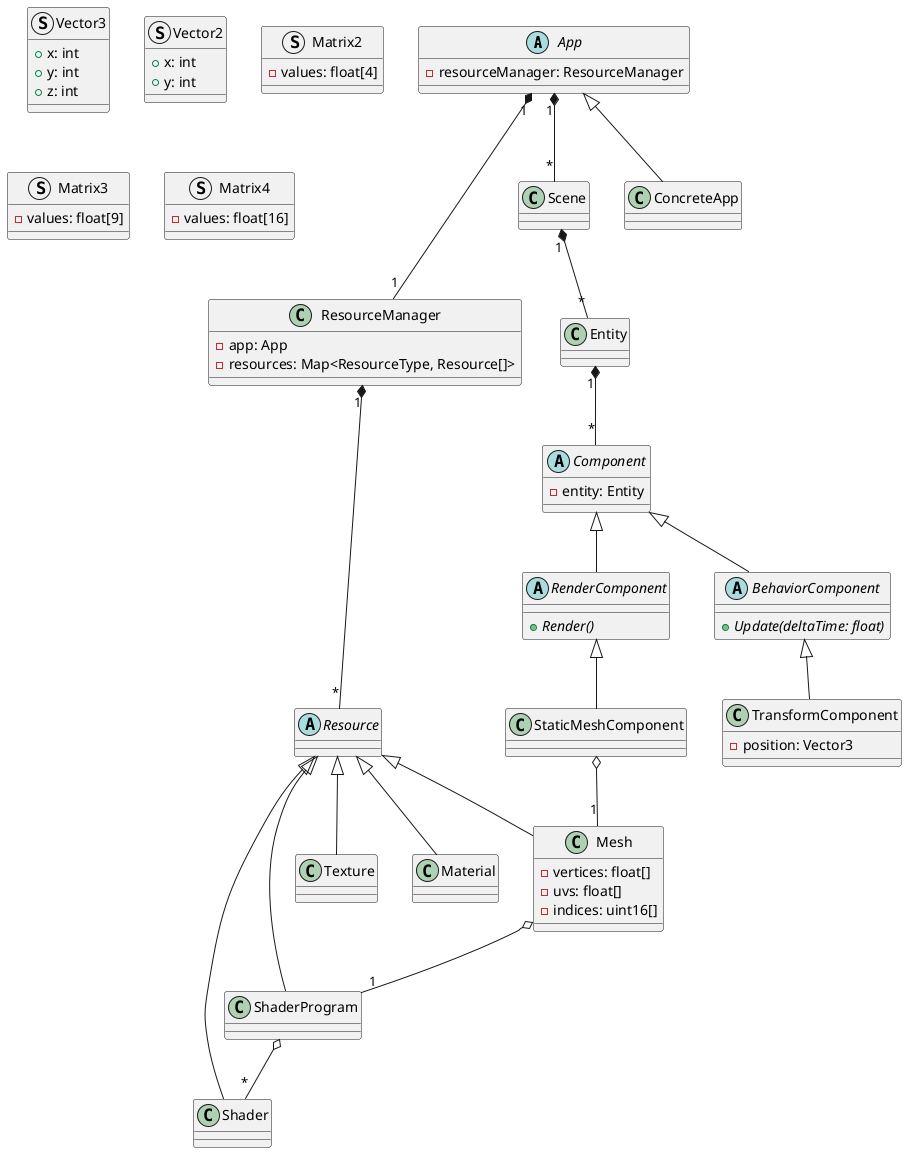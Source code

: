 @startuml

abstract class App {
    -resourceManager: ResourceManager
}

class ResourceManager {
    -app: App
    -resources: Map<ResourceType, Resource[]>
}

class ConcreteApp {

}

class Scene {

}

class Entity {

}

abstract class Component {
    -entity: Entity
}

abstract class BehaviorComponent {
    {abstract} +Update(deltaTime: float)
}

abstract class RenderComponent {
    {abstract} +Render()
}

class TransformComponent {
    -position: Vector3
}

class StaticMeshComponent {

}

abstract class Resource {

}

class Mesh {
    -vertices: float[]
    -uvs: float[]
    -indices: uint16[]
}

class Texture {

}

class Material {

}

class Shader {

}

class ShaderProgram {

}

struct Vector3 {
    +x: int
    +y: int
    +z: int
}

struct Vector2 {
    +x: int
    +y: int
}

struct Matrix2 {
    -values: float[4]
}

struct Matrix3 {
    -values: float[9]
}

struct Matrix4 {
    -values: float[16]
}

App <|-- ConcreteApp

Resource <|-- Mesh
Resource <|-- Texture
Resource <|-- Material
Resource <|-- Shader
Resource <|-- ShaderProgram

App "1" *-- "1" ResourceManager
ResourceManager "1" *-- "*" Resource

App "1" *-- "*" Scene
Scene "1" *-- "*" Entity

Entity "1" *-- "*" Component

ShaderProgram o-- "*" Shader

Component <|-- BehaviorComponent
Component <|-- RenderComponent
BehaviorComponent <|-- TransformComponent
RenderComponent <|-- StaticMeshComponent

StaticMeshComponent o-- "1" Mesh
Mesh o-- "1" ShaderProgram

@enduml